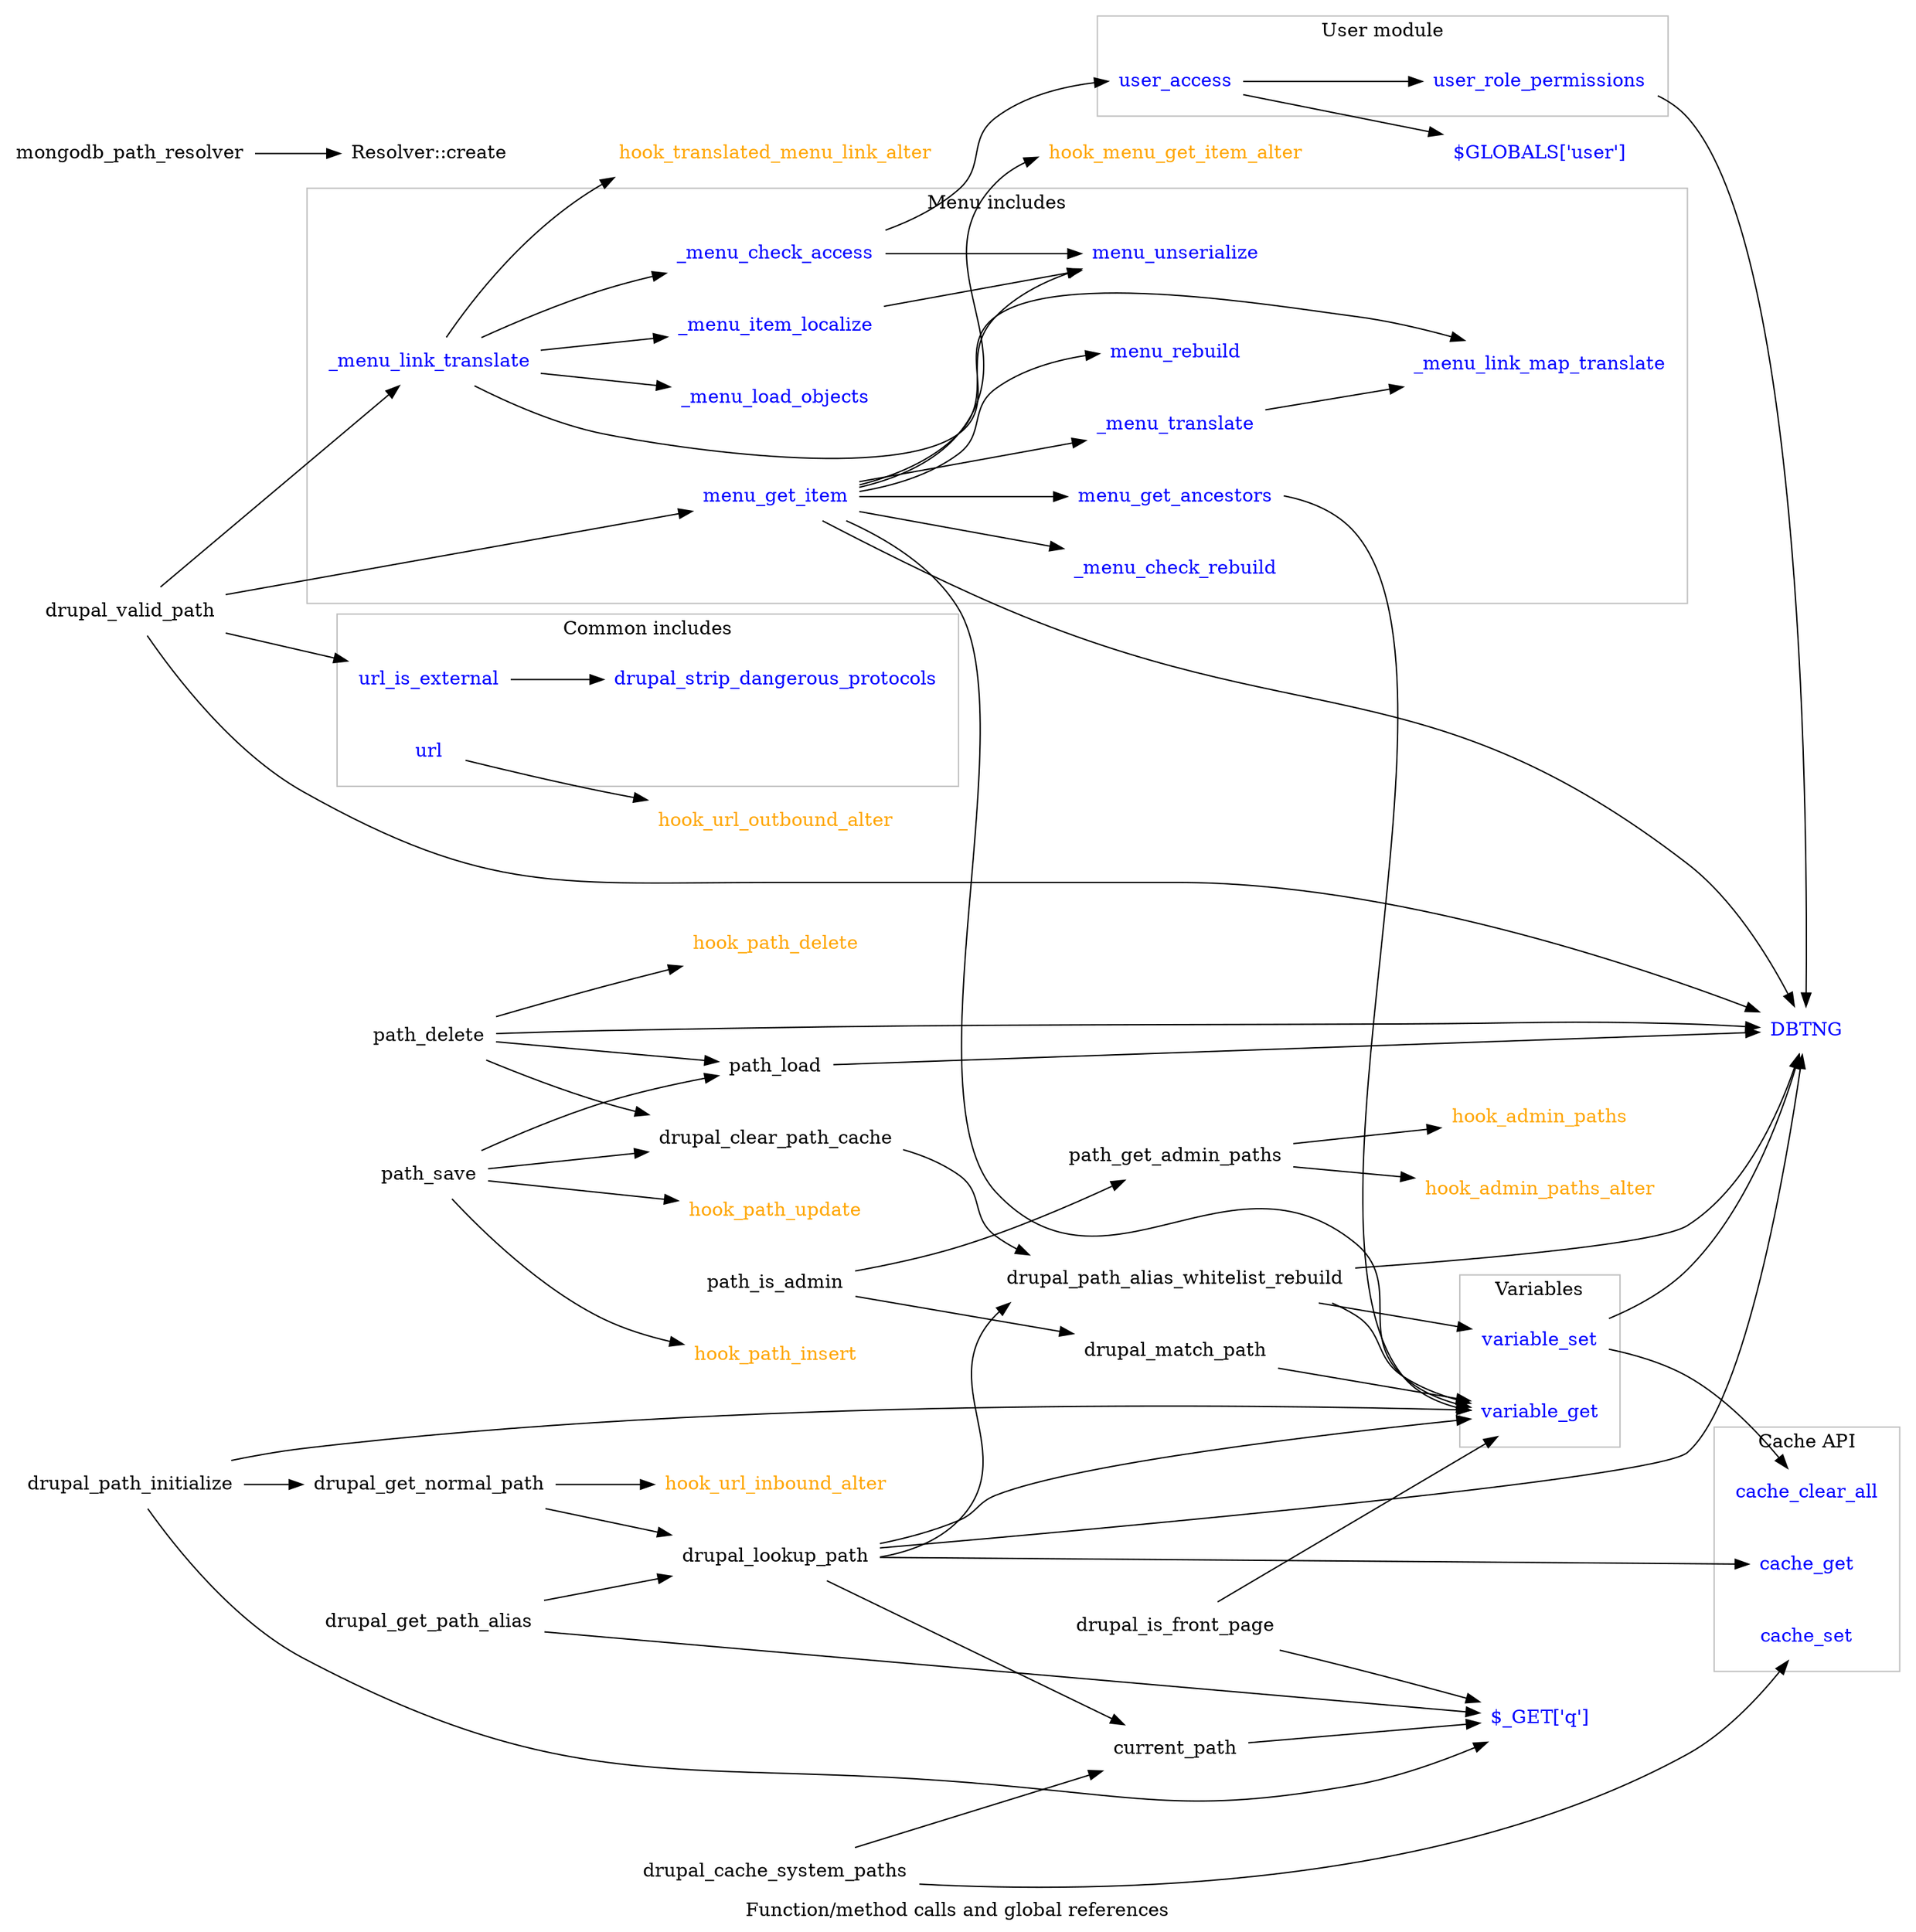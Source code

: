 digraph calls {
  label="Function/method calls and global references";
  rankdir = LR;
  graph [ color = "silver" ];
  node [ shape = none ];

  /* Hooks */
  node [ fontcolor=orange ];

  hook_admin_paths;
  hook_admin_paths_alter;
  hook_menu_get_item_alter;
  hook_path_delete;
  hook_path_insert;
  hook_path_update;
  hook_translated_menu_link_alter;
  hook_url_inbound_alter;
  hook_url_outbound_alter;

  /* Core */
  node [ fontcolor=blue ];

  DBTNG;
  q [ label="$_GET['q']" ];
  "$GLOBALS['user']";

  subgraph cluster_cache {
    label = "Cache API";

    cache_clear_all;
    cache_get;
    cache_set;
  }

  subgraph cluster_common {
    label = "Common includes";

    drupal_strip_dangerous_protocols;
    url;
    url_is_external;
  }

  subgraph cluster_menu {
    label = "Menu includes";

    _menu_check_access;
    _menu_check_rebuild;
    _menu_item_localize;
    _menu_link_translate;
    _menu_link_map_translate;
    _menu_load_objects;
    _menu_translate;
    menu_get_ancestors;
    menu_get_item;
    menu_rebuild;
    menu_unserialize;
  }

  subgraph cluster_user {
    label = "User module";

    user_access;
    user_role_permissions;
  }

  subgraph cluster_variable {
    label = "Variables";

    variable_get;
    variable_set;
  }

  /* Plugin */
  node  [ fontcolor=black ];

  mongodb_path_resolver -> "Resolver::create";

  current_path -> q;

  drupal_cache_system_paths -> cache_set;
  drupal_cache_system_paths -> current_path;

  drupal_clear_path_cache -> drupal_path_alias_whitelist_rebuild

  drupal_get_normal_path -> drupal_lookup_path;
  drupal_get_normal_path -> hook_url_inbound_alter;

  drupal_get_path_alias -> q;
  drupal_get_path_alias -> drupal_lookup_path;

  drupal_is_front_page -> q;
  drupal_is_front_page -> variable_get;

  drupal_lookup_path -> variable_get;
  drupal_lookup_path -> drupal_path_alias_whitelist_rebuild;
  drupal_lookup_path -> current_path;
  drupal_lookup_path -> cache_get;
  drupal_lookup_path -> DBTNG;

  drupal_match_path -> variable_get;

  drupal_path_alias_whitelist_rebuild -> variable_get;
  drupal_path_alias_whitelist_rebuild -> DBTNG;
  drupal_path_alias_whitelist_rebuild -> variable_set;

  drupal_path_initialize -> q;
  drupal_path_initialize -> variable_get;
  drupal_path_initialize -> drupal_get_normal_path;

  drupal_valid_path -> url_is_external;
  drupal_valid_path -> DBTNG;
  drupal_valid_path -> _menu_link_translate;
  drupal_valid_path -> menu_get_item;

  path_delete -> path_load;
  path_delete -> DBTNG;
  path_delete -> hook_path_delete;
  path_delete -> drupal_clear_path_cache;

  path_get_admin_paths -> hook_admin_paths;
  path_get_admin_paths -> hook_admin_paths_alter;

  path_is_admin -> path_get_admin_paths;
  path_is_admin -> drupal_match_path;

  path_load -> DBTNG;

  path_save -> path_load;
  path_save -> hook_path_insert;
  path_save -> hook_path_update;
  path_save -> drupal_clear_path_cache;

  _menu_check_access -> menu_unserialize;
  _menu_check_access -> user_access;
  _menu_item_localize -> menu_unserialize;

  _menu_link_translate -> _menu_check_access;
  _menu_link_translate -> _menu_item_localize;
  _menu_link_translate -> _menu_link_map_translate;
  _menu_link_translate -> _menu_load_objects;
  _menu_link_translate -> hook_translated_menu_link_alter;

  _menu_translate -> _menu_link_map_translate;

  menu_get_ancestors -> variable_get;

  menu_get_item -> variable_get;
  menu_get_item -> _menu_check_rebuild;
  menu_get_item -> menu_rebuild;
  menu_get_item -> menu_get_ancestors;
  menu_get_item -> DBTNG;
  menu_get_item ->  hook_menu_get_item_alter;
  menu_get_item -> _menu_translate;
  menu_get_item -> menu_unserialize;

  url -> hook_url_outbound_alter;
  url_is_external -> drupal_strip_dangerous_protocols;

  user_access -> user_role_permissions;
  user_access -> "$GLOBALS['user']";
  user_role_permissions -> DBTNG;

  variable_set -> DBTNG;
  variable_set -> cache_clear_all;
}
